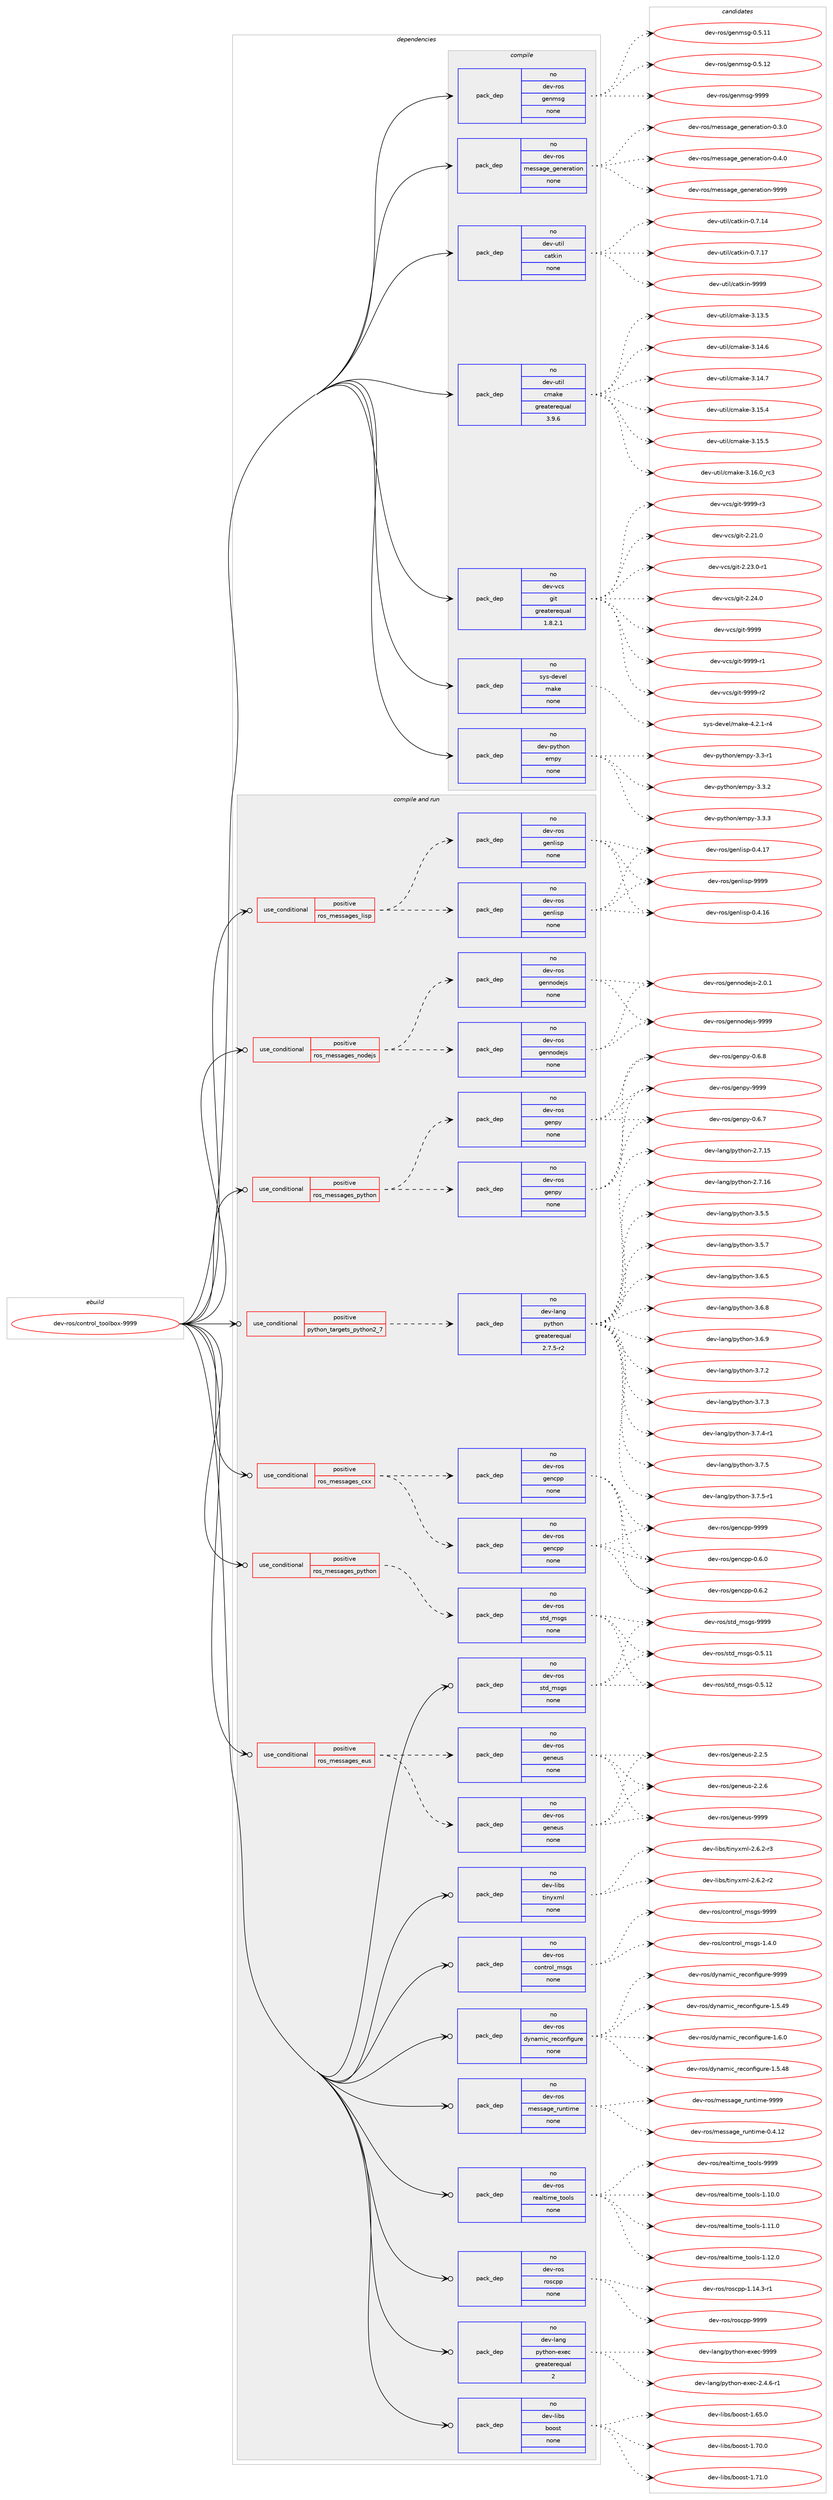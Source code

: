 digraph prolog {

# *************
# Graph options
# *************

newrank=true;
concentrate=true;
compound=true;
graph [rankdir=LR,fontname=Helvetica,fontsize=10,ranksep=1.5];#, ranksep=2.5, nodesep=0.2];
edge  [arrowhead=vee];
node  [fontname=Helvetica,fontsize=10];

# **********
# The ebuild
# **********

subgraph cluster_leftcol {
color=gray;
rank=same;
label=<<i>ebuild</i>>;
id [label="dev-ros/control_toolbox-9999", color=red, width=4, href="../dev-ros/control_toolbox-9999.svg"];
}

# ****************
# The dependencies
# ****************

subgraph cluster_midcol {
color=gray;
label=<<i>dependencies</i>>;
subgraph cluster_compile {
fillcolor="#eeeeee";
style=filled;
label=<<i>compile</i>>;
subgraph pack485264 {
dependency650103 [label=<<TABLE BORDER="0" CELLBORDER="1" CELLSPACING="0" CELLPADDING="4" WIDTH="220"><TR><TD ROWSPAN="6" CELLPADDING="30">pack_dep</TD></TR><TR><TD WIDTH="110">no</TD></TR><TR><TD>dev-python</TD></TR><TR><TD>empy</TD></TR><TR><TD>none</TD></TR><TR><TD></TD></TR></TABLE>>, shape=none, color=blue];
}
id:e -> dependency650103:w [weight=20,style="solid",arrowhead="vee"];
subgraph pack485265 {
dependency650104 [label=<<TABLE BORDER="0" CELLBORDER="1" CELLSPACING="0" CELLPADDING="4" WIDTH="220"><TR><TD ROWSPAN="6" CELLPADDING="30">pack_dep</TD></TR><TR><TD WIDTH="110">no</TD></TR><TR><TD>dev-ros</TD></TR><TR><TD>genmsg</TD></TR><TR><TD>none</TD></TR><TR><TD></TD></TR></TABLE>>, shape=none, color=blue];
}
id:e -> dependency650104:w [weight=20,style="solid",arrowhead="vee"];
subgraph pack485266 {
dependency650105 [label=<<TABLE BORDER="0" CELLBORDER="1" CELLSPACING="0" CELLPADDING="4" WIDTH="220"><TR><TD ROWSPAN="6" CELLPADDING="30">pack_dep</TD></TR><TR><TD WIDTH="110">no</TD></TR><TR><TD>dev-ros</TD></TR><TR><TD>message_generation</TD></TR><TR><TD>none</TD></TR><TR><TD></TD></TR></TABLE>>, shape=none, color=blue];
}
id:e -> dependency650105:w [weight=20,style="solid",arrowhead="vee"];
subgraph pack485267 {
dependency650106 [label=<<TABLE BORDER="0" CELLBORDER="1" CELLSPACING="0" CELLPADDING="4" WIDTH="220"><TR><TD ROWSPAN="6" CELLPADDING="30">pack_dep</TD></TR><TR><TD WIDTH="110">no</TD></TR><TR><TD>dev-util</TD></TR><TR><TD>catkin</TD></TR><TR><TD>none</TD></TR><TR><TD></TD></TR></TABLE>>, shape=none, color=blue];
}
id:e -> dependency650106:w [weight=20,style="solid",arrowhead="vee"];
subgraph pack485268 {
dependency650107 [label=<<TABLE BORDER="0" CELLBORDER="1" CELLSPACING="0" CELLPADDING="4" WIDTH="220"><TR><TD ROWSPAN="6" CELLPADDING="30">pack_dep</TD></TR><TR><TD WIDTH="110">no</TD></TR><TR><TD>dev-util</TD></TR><TR><TD>cmake</TD></TR><TR><TD>greaterequal</TD></TR><TR><TD>3.9.6</TD></TR></TABLE>>, shape=none, color=blue];
}
id:e -> dependency650107:w [weight=20,style="solid",arrowhead="vee"];
subgraph pack485269 {
dependency650108 [label=<<TABLE BORDER="0" CELLBORDER="1" CELLSPACING="0" CELLPADDING="4" WIDTH="220"><TR><TD ROWSPAN="6" CELLPADDING="30">pack_dep</TD></TR><TR><TD WIDTH="110">no</TD></TR><TR><TD>dev-vcs</TD></TR><TR><TD>git</TD></TR><TR><TD>greaterequal</TD></TR><TR><TD>1.8.2.1</TD></TR></TABLE>>, shape=none, color=blue];
}
id:e -> dependency650108:w [weight=20,style="solid",arrowhead="vee"];
subgraph pack485270 {
dependency650109 [label=<<TABLE BORDER="0" CELLBORDER="1" CELLSPACING="0" CELLPADDING="4" WIDTH="220"><TR><TD ROWSPAN="6" CELLPADDING="30">pack_dep</TD></TR><TR><TD WIDTH="110">no</TD></TR><TR><TD>sys-devel</TD></TR><TR><TD>make</TD></TR><TR><TD>none</TD></TR><TR><TD></TD></TR></TABLE>>, shape=none, color=blue];
}
id:e -> dependency650109:w [weight=20,style="solid",arrowhead="vee"];
}
subgraph cluster_compileandrun {
fillcolor="#eeeeee";
style=filled;
label=<<i>compile and run</i>>;
subgraph cond152933 {
dependency650110 [label=<<TABLE BORDER="0" CELLBORDER="1" CELLSPACING="0" CELLPADDING="4"><TR><TD ROWSPAN="3" CELLPADDING="10">use_conditional</TD></TR><TR><TD>positive</TD></TR><TR><TD>python_targets_python2_7</TD></TR></TABLE>>, shape=none, color=red];
subgraph pack485271 {
dependency650111 [label=<<TABLE BORDER="0" CELLBORDER="1" CELLSPACING="0" CELLPADDING="4" WIDTH="220"><TR><TD ROWSPAN="6" CELLPADDING="30">pack_dep</TD></TR><TR><TD WIDTH="110">no</TD></TR><TR><TD>dev-lang</TD></TR><TR><TD>python</TD></TR><TR><TD>greaterequal</TD></TR><TR><TD>2.7.5-r2</TD></TR></TABLE>>, shape=none, color=blue];
}
dependency650110:e -> dependency650111:w [weight=20,style="dashed",arrowhead="vee"];
}
id:e -> dependency650110:w [weight=20,style="solid",arrowhead="odotvee"];
subgraph cond152934 {
dependency650112 [label=<<TABLE BORDER="0" CELLBORDER="1" CELLSPACING="0" CELLPADDING="4"><TR><TD ROWSPAN="3" CELLPADDING="10">use_conditional</TD></TR><TR><TD>positive</TD></TR><TR><TD>ros_messages_cxx</TD></TR></TABLE>>, shape=none, color=red];
subgraph pack485272 {
dependency650113 [label=<<TABLE BORDER="0" CELLBORDER="1" CELLSPACING="0" CELLPADDING="4" WIDTH="220"><TR><TD ROWSPAN="6" CELLPADDING="30">pack_dep</TD></TR><TR><TD WIDTH="110">no</TD></TR><TR><TD>dev-ros</TD></TR><TR><TD>gencpp</TD></TR><TR><TD>none</TD></TR><TR><TD></TD></TR></TABLE>>, shape=none, color=blue];
}
dependency650112:e -> dependency650113:w [weight=20,style="dashed",arrowhead="vee"];
subgraph pack485273 {
dependency650114 [label=<<TABLE BORDER="0" CELLBORDER="1" CELLSPACING="0" CELLPADDING="4" WIDTH="220"><TR><TD ROWSPAN="6" CELLPADDING="30">pack_dep</TD></TR><TR><TD WIDTH="110">no</TD></TR><TR><TD>dev-ros</TD></TR><TR><TD>gencpp</TD></TR><TR><TD>none</TD></TR><TR><TD></TD></TR></TABLE>>, shape=none, color=blue];
}
dependency650112:e -> dependency650114:w [weight=20,style="dashed",arrowhead="vee"];
}
id:e -> dependency650112:w [weight=20,style="solid",arrowhead="odotvee"];
subgraph cond152935 {
dependency650115 [label=<<TABLE BORDER="0" CELLBORDER="1" CELLSPACING="0" CELLPADDING="4"><TR><TD ROWSPAN="3" CELLPADDING="10">use_conditional</TD></TR><TR><TD>positive</TD></TR><TR><TD>ros_messages_eus</TD></TR></TABLE>>, shape=none, color=red];
subgraph pack485274 {
dependency650116 [label=<<TABLE BORDER="0" CELLBORDER="1" CELLSPACING="0" CELLPADDING="4" WIDTH="220"><TR><TD ROWSPAN="6" CELLPADDING="30">pack_dep</TD></TR><TR><TD WIDTH="110">no</TD></TR><TR><TD>dev-ros</TD></TR><TR><TD>geneus</TD></TR><TR><TD>none</TD></TR><TR><TD></TD></TR></TABLE>>, shape=none, color=blue];
}
dependency650115:e -> dependency650116:w [weight=20,style="dashed",arrowhead="vee"];
subgraph pack485275 {
dependency650117 [label=<<TABLE BORDER="0" CELLBORDER="1" CELLSPACING="0" CELLPADDING="4" WIDTH="220"><TR><TD ROWSPAN="6" CELLPADDING="30">pack_dep</TD></TR><TR><TD WIDTH="110">no</TD></TR><TR><TD>dev-ros</TD></TR><TR><TD>geneus</TD></TR><TR><TD>none</TD></TR><TR><TD></TD></TR></TABLE>>, shape=none, color=blue];
}
dependency650115:e -> dependency650117:w [weight=20,style="dashed",arrowhead="vee"];
}
id:e -> dependency650115:w [weight=20,style="solid",arrowhead="odotvee"];
subgraph cond152936 {
dependency650118 [label=<<TABLE BORDER="0" CELLBORDER="1" CELLSPACING="0" CELLPADDING="4"><TR><TD ROWSPAN="3" CELLPADDING="10">use_conditional</TD></TR><TR><TD>positive</TD></TR><TR><TD>ros_messages_lisp</TD></TR></TABLE>>, shape=none, color=red];
subgraph pack485276 {
dependency650119 [label=<<TABLE BORDER="0" CELLBORDER="1" CELLSPACING="0" CELLPADDING="4" WIDTH="220"><TR><TD ROWSPAN="6" CELLPADDING="30">pack_dep</TD></TR><TR><TD WIDTH="110">no</TD></TR><TR><TD>dev-ros</TD></TR><TR><TD>genlisp</TD></TR><TR><TD>none</TD></TR><TR><TD></TD></TR></TABLE>>, shape=none, color=blue];
}
dependency650118:e -> dependency650119:w [weight=20,style="dashed",arrowhead="vee"];
subgraph pack485277 {
dependency650120 [label=<<TABLE BORDER="0" CELLBORDER="1" CELLSPACING="0" CELLPADDING="4" WIDTH="220"><TR><TD ROWSPAN="6" CELLPADDING="30">pack_dep</TD></TR><TR><TD WIDTH="110">no</TD></TR><TR><TD>dev-ros</TD></TR><TR><TD>genlisp</TD></TR><TR><TD>none</TD></TR><TR><TD></TD></TR></TABLE>>, shape=none, color=blue];
}
dependency650118:e -> dependency650120:w [weight=20,style="dashed",arrowhead="vee"];
}
id:e -> dependency650118:w [weight=20,style="solid",arrowhead="odotvee"];
subgraph cond152937 {
dependency650121 [label=<<TABLE BORDER="0" CELLBORDER="1" CELLSPACING="0" CELLPADDING="4"><TR><TD ROWSPAN="3" CELLPADDING="10">use_conditional</TD></TR><TR><TD>positive</TD></TR><TR><TD>ros_messages_nodejs</TD></TR></TABLE>>, shape=none, color=red];
subgraph pack485278 {
dependency650122 [label=<<TABLE BORDER="0" CELLBORDER="1" CELLSPACING="0" CELLPADDING="4" WIDTH="220"><TR><TD ROWSPAN="6" CELLPADDING="30">pack_dep</TD></TR><TR><TD WIDTH="110">no</TD></TR><TR><TD>dev-ros</TD></TR><TR><TD>gennodejs</TD></TR><TR><TD>none</TD></TR><TR><TD></TD></TR></TABLE>>, shape=none, color=blue];
}
dependency650121:e -> dependency650122:w [weight=20,style="dashed",arrowhead="vee"];
subgraph pack485279 {
dependency650123 [label=<<TABLE BORDER="0" CELLBORDER="1" CELLSPACING="0" CELLPADDING="4" WIDTH="220"><TR><TD ROWSPAN="6" CELLPADDING="30">pack_dep</TD></TR><TR><TD WIDTH="110">no</TD></TR><TR><TD>dev-ros</TD></TR><TR><TD>gennodejs</TD></TR><TR><TD>none</TD></TR><TR><TD></TD></TR></TABLE>>, shape=none, color=blue];
}
dependency650121:e -> dependency650123:w [weight=20,style="dashed",arrowhead="vee"];
}
id:e -> dependency650121:w [weight=20,style="solid",arrowhead="odotvee"];
subgraph cond152938 {
dependency650124 [label=<<TABLE BORDER="0" CELLBORDER="1" CELLSPACING="0" CELLPADDING="4"><TR><TD ROWSPAN="3" CELLPADDING="10">use_conditional</TD></TR><TR><TD>positive</TD></TR><TR><TD>ros_messages_python</TD></TR></TABLE>>, shape=none, color=red];
subgraph pack485280 {
dependency650125 [label=<<TABLE BORDER="0" CELLBORDER="1" CELLSPACING="0" CELLPADDING="4" WIDTH="220"><TR><TD ROWSPAN="6" CELLPADDING="30">pack_dep</TD></TR><TR><TD WIDTH="110">no</TD></TR><TR><TD>dev-ros</TD></TR><TR><TD>genpy</TD></TR><TR><TD>none</TD></TR><TR><TD></TD></TR></TABLE>>, shape=none, color=blue];
}
dependency650124:e -> dependency650125:w [weight=20,style="dashed",arrowhead="vee"];
subgraph pack485281 {
dependency650126 [label=<<TABLE BORDER="0" CELLBORDER="1" CELLSPACING="0" CELLPADDING="4" WIDTH="220"><TR><TD ROWSPAN="6" CELLPADDING="30">pack_dep</TD></TR><TR><TD WIDTH="110">no</TD></TR><TR><TD>dev-ros</TD></TR><TR><TD>genpy</TD></TR><TR><TD>none</TD></TR><TR><TD></TD></TR></TABLE>>, shape=none, color=blue];
}
dependency650124:e -> dependency650126:w [weight=20,style="dashed",arrowhead="vee"];
}
id:e -> dependency650124:w [weight=20,style="solid",arrowhead="odotvee"];
subgraph cond152939 {
dependency650127 [label=<<TABLE BORDER="0" CELLBORDER="1" CELLSPACING="0" CELLPADDING="4"><TR><TD ROWSPAN="3" CELLPADDING="10">use_conditional</TD></TR><TR><TD>positive</TD></TR><TR><TD>ros_messages_python</TD></TR></TABLE>>, shape=none, color=red];
subgraph pack485282 {
dependency650128 [label=<<TABLE BORDER="0" CELLBORDER="1" CELLSPACING="0" CELLPADDING="4" WIDTH="220"><TR><TD ROWSPAN="6" CELLPADDING="30">pack_dep</TD></TR><TR><TD WIDTH="110">no</TD></TR><TR><TD>dev-ros</TD></TR><TR><TD>std_msgs</TD></TR><TR><TD>none</TD></TR><TR><TD></TD></TR></TABLE>>, shape=none, color=blue];
}
dependency650127:e -> dependency650128:w [weight=20,style="dashed",arrowhead="vee"];
}
id:e -> dependency650127:w [weight=20,style="solid",arrowhead="odotvee"];
subgraph pack485283 {
dependency650129 [label=<<TABLE BORDER="0" CELLBORDER="1" CELLSPACING="0" CELLPADDING="4" WIDTH="220"><TR><TD ROWSPAN="6" CELLPADDING="30">pack_dep</TD></TR><TR><TD WIDTH="110">no</TD></TR><TR><TD>dev-lang</TD></TR><TR><TD>python-exec</TD></TR><TR><TD>greaterequal</TD></TR><TR><TD>2</TD></TR></TABLE>>, shape=none, color=blue];
}
id:e -> dependency650129:w [weight=20,style="solid",arrowhead="odotvee"];
subgraph pack485284 {
dependency650130 [label=<<TABLE BORDER="0" CELLBORDER="1" CELLSPACING="0" CELLPADDING="4" WIDTH="220"><TR><TD ROWSPAN="6" CELLPADDING="30">pack_dep</TD></TR><TR><TD WIDTH="110">no</TD></TR><TR><TD>dev-libs</TD></TR><TR><TD>boost</TD></TR><TR><TD>none</TD></TR><TR><TD></TD></TR></TABLE>>, shape=none, color=blue];
}
id:e -> dependency650130:w [weight=20,style="solid",arrowhead="odotvee"];
subgraph pack485285 {
dependency650131 [label=<<TABLE BORDER="0" CELLBORDER="1" CELLSPACING="0" CELLPADDING="4" WIDTH="220"><TR><TD ROWSPAN="6" CELLPADDING="30">pack_dep</TD></TR><TR><TD WIDTH="110">no</TD></TR><TR><TD>dev-libs</TD></TR><TR><TD>tinyxml</TD></TR><TR><TD>none</TD></TR><TR><TD></TD></TR></TABLE>>, shape=none, color=blue];
}
id:e -> dependency650131:w [weight=20,style="solid",arrowhead="odotvee"];
subgraph pack485286 {
dependency650132 [label=<<TABLE BORDER="0" CELLBORDER="1" CELLSPACING="0" CELLPADDING="4" WIDTH="220"><TR><TD ROWSPAN="6" CELLPADDING="30">pack_dep</TD></TR><TR><TD WIDTH="110">no</TD></TR><TR><TD>dev-ros</TD></TR><TR><TD>control_msgs</TD></TR><TR><TD>none</TD></TR><TR><TD></TD></TR></TABLE>>, shape=none, color=blue];
}
id:e -> dependency650132:w [weight=20,style="solid",arrowhead="odotvee"];
subgraph pack485287 {
dependency650133 [label=<<TABLE BORDER="0" CELLBORDER="1" CELLSPACING="0" CELLPADDING="4" WIDTH="220"><TR><TD ROWSPAN="6" CELLPADDING="30">pack_dep</TD></TR><TR><TD WIDTH="110">no</TD></TR><TR><TD>dev-ros</TD></TR><TR><TD>dynamic_reconfigure</TD></TR><TR><TD>none</TD></TR><TR><TD></TD></TR></TABLE>>, shape=none, color=blue];
}
id:e -> dependency650133:w [weight=20,style="solid",arrowhead="odotvee"];
subgraph pack485288 {
dependency650134 [label=<<TABLE BORDER="0" CELLBORDER="1" CELLSPACING="0" CELLPADDING="4" WIDTH="220"><TR><TD ROWSPAN="6" CELLPADDING="30">pack_dep</TD></TR><TR><TD WIDTH="110">no</TD></TR><TR><TD>dev-ros</TD></TR><TR><TD>message_runtime</TD></TR><TR><TD>none</TD></TR><TR><TD></TD></TR></TABLE>>, shape=none, color=blue];
}
id:e -> dependency650134:w [weight=20,style="solid",arrowhead="odotvee"];
subgraph pack485289 {
dependency650135 [label=<<TABLE BORDER="0" CELLBORDER="1" CELLSPACING="0" CELLPADDING="4" WIDTH="220"><TR><TD ROWSPAN="6" CELLPADDING="30">pack_dep</TD></TR><TR><TD WIDTH="110">no</TD></TR><TR><TD>dev-ros</TD></TR><TR><TD>realtime_tools</TD></TR><TR><TD>none</TD></TR><TR><TD></TD></TR></TABLE>>, shape=none, color=blue];
}
id:e -> dependency650135:w [weight=20,style="solid",arrowhead="odotvee"];
subgraph pack485290 {
dependency650136 [label=<<TABLE BORDER="0" CELLBORDER="1" CELLSPACING="0" CELLPADDING="4" WIDTH="220"><TR><TD ROWSPAN="6" CELLPADDING="30">pack_dep</TD></TR><TR><TD WIDTH="110">no</TD></TR><TR><TD>dev-ros</TD></TR><TR><TD>roscpp</TD></TR><TR><TD>none</TD></TR><TR><TD></TD></TR></TABLE>>, shape=none, color=blue];
}
id:e -> dependency650136:w [weight=20,style="solid",arrowhead="odotvee"];
subgraph pack485291 {
dependency650137 [label=<<TABLE BORDER="0" CELLBORDER="1" CELLSPACING="0" CELLPADDING="4" WIDTH="220"><TR><TD ROWSPAN="6" CELLPADDING="30">pack_dep</TD></TR><TR><TD WIDTH="110">no</TD></TR><TR><TD>dev-ros</TD></TR><TR><TD>std_msgs</TD></TR><TR><TD>none</TD></TR><TR><TD></TD></TR></TABLE>>, shape=none, color=blue];
}
id:e -> dependency650137:w [weight=20,style="solid",arrowhead="odotvee"];
}
subgraph cluster_run {
fillcolor="#eeeeee";
style=filled;
label=<<i>run</i>>;
}
}

# **************
# The candidates
# **************

subgraph cluster_choices {
rank=same;
color=gray;
label=<<i>candidates</i>>;

subgraph choice485264 {
color=black;
nodesep=1;
choice1001011184511212111610411111047101109112121455146514511449 [label="dev-python/empy-3.3-r1", color=red, width=4,href="../dev-python/empy-3.3-r1.svg"];
choice1001011184511212111610411111047101109112121455146514650 [label="dev-python/empy-3.3.2", color=red, width=4,href="../dev-python/empy-3.3.2.svg"];
choice1001011184511212111610411111047101109112121455146514651 [label="dev-python/empy-3.3.3", color=red, width=4,href="../dev-python/empy-3.3.3.svg"];
dependency650103:e -> choice1001011184511212111610411111047101109112121455146514511449:w [style=dotted,weight="100"];
dependency650103:e -> choice1001011184511212111610411111047101109112121455146514650:w [style=dotted,weight="100"];
dependency650103:e -> choice1001011184511212111610411111047101109112121455146514651:w [style=dotted,weight="100"];
}
subgraph choice485265 {
color=black;
nodesep=1;
choice100101118451141111154710310111010911510345484653464949 [label="dev-ros/genmsg-0.5.11", color=red, width=4,href="../dev-ros/genmsg-0.5.11.svg"];
choice100101118451141111154710310111010911510345484653464950 [label="dev-ros/genmsg-0.5.12", color=red, width=4,href="../dev-ros/genmsg-0.5.12.svg"];
choice10010111845114111115471031011101091151034557575757 [label="dev-ros/genmsg-9999", color=red, width=4,href="../dev-ros/genmsg-9999.svg"];
dependency650104:e -> choice100101118451141111154710310111010911510345484653464949:w [style=dotted,weight="100"];
dependency650104:e -> choice100101118451141111154710310111010911510345484653464950:w [style=dotted,weight="100"];
dependency650104:e -> choice10010111845114111115471031011101091151034557575757:w [style=dotted,weight="100"];
}
subgraph choice485266 {
color=black;
nodesep=1;
choice1001011184511411111547109101115115971031019510310111010111497116105111110454846514648 [label="dev-ros/message_generation-0.3.0", color=red, width=4,href="../dev-ros/message_generation-0.3.0.svg"];
choice1001011184511411111547109101115115971031019510310111010111497116105111110454846524648 [label="dev-ros/message_generation-0.4.0", color=red, width=4,href="../dev-ros/message_generation-0.4.0.svg"];
choice10010111845114111115471091011151159710310195103101110101114971161051111104557575757 [label="dev-ros/message_generation-9999", color=red, width=4,href="../dev-ros/message_generation-9999.svg"];
dependency650105:e -> choice1001011184511411111547109101115115971031019510310111010111497116105111110454846514648:w [style=dotted,weight="100"];
dependency650105:e -> choice1001011184511411111547109101115115971031019510310111010111497116105111110454846524648:w [style=dotted,weight="100"];
dependency650105:e -> choice10010111845114111115471091011151159710310195103101110101114971161051111104557575757:w [style=dotted,weight="100"];
}
subgraph choice485267 {
color=black;
nodesep=1;
choice1001011184511711610510847999711610710511045484655464952 [label="dev-util/catkin-0.7.14", color=red, width=4,href="../dev-util/catkin-0.7.14.svg"];
choice1001011184511711610510847999711610710511045484655464955 [label="dev-util/catkin-0.7.17", color=red, width=4,href="../dev-util/catkin-0.7.17.svg"];
choice100101118451171161051084799971161071051104557575757 [label="dev-util/catkin-9999", color=red, width=4,href="../dev-util/catkin-9999.svg"];
dependency650106:e -> choice1001011184511711610510847999711610710511045484655464952:w [style=dotted,weight="100"];
dependency650106:e -> choice1001011184511711610510847999711610710511045484655464955:w [style=dotted,weight="100"];
dependency650106:e -> choice100101118451171161051084799971161071051104557575757:w [style=dotted,weight="100"];
}
subgraph choice485268 {
color=black;
nodesep=1;
choice1001011184511711610510847991099710710145514649514653 [label="dev-util/cmake-3.13.5", color=red, width=4,href="../dev-util/cmake-3.13.5.svg"];
choice1001011184511711610510847991099710710145514649524654 [label="dev-util/cmake-3.14.6", color=red, width=4,href="../dev-util/cmake-3.14.6.svg"];
choice1001011184511711610510847991099710710145514649524655 [label="dev-util/cmake-3.14.7", color=red, width=4,href="../dev-util/cmake-3.14.7.svg"];
choice1001011184511711610510847991099710710145514649534652 [label="dev-util/cmake-3.15.4", color=red, width=4,href="../dev-util/cmake-3.15.4.svg"];
choice1001011184511711610510847991099710710145514649534653 [label="dev-util/cmake-3.15.5", color=red, width=4,href="../dev-util/cmake-3.15.5.svg"];
choice1001011184511711610510847991099710710145514649544648951149951 [label="dev-util/cmake-3.16.0_rc3", color=red, width=4,href="../dev-util/cmake-3.16.0_rc3.svg"];
dependency650107:e -> choice1001011184511711610510847991099710710145514649514653:w [style=dotted,weight="100"];
dependency650107:e -> choice1001011184511711610510847991099710710145514649524654:w [style=dotted,weight="100"];
dependency650107:e -> choice1001011184511711610510847991099710710145514649524655:w [style=dotted,weight="100"];
dependency650107:e -> choice1001011184511711610510847991099710710145514649534652:w [style=dotted,weight="100"];
dependency650107:e -> choice1001011184511711610510847991099710710145514649534653:w [style=dotted,weight="100"];
dependency650107:e -> choice1001011184511711610510847991099710710145514649544648951149951:w [style=dotted,weight="100"];
}
subgraph choice485269 {
color=black;
nodesep=1;
choice10010111845118991154710310511645504650494648 [label="dev-vcs/git-2.21.0", color=red, width=4,href="../dev-vcs/git-2.21.0.svg"];
choice100101118451189911547103105116455046505146484511449 [label="dev-vcs/git-2.23.0-r1", color=red, width=4,href="../dev-vcs/git-2.23.0-r1.svg"];
choice10010111845118991154710310511645504650524648 [label="dev-vcs/git-2.24.0", color=red, width=4,href="../dev-vcs/git-2.24.0.svg"];
choice1001011184511899115471031051164557575757 [label="dev-vcs/git-9999", color=red, width=4,href="../dev-vcs/git-9999.svg"];
choice10010111845118991154710310511645575757574511449 [label="dev-vcs/git-9999-r1", color=red, width=4,href="../dev-vcs/git-9999-r1.svg"];
choice10010111845118991154710310511645575757574511450 [label="dev-vcs/git-9999-r2", color=red, width=4,href="../dev-vcs/git-9999-r2.svg"];
choice10010111845118991154710310511645575757574511451 [label="dev-vcs/git-9999-r3", color=red, width=4,href="../dev-vcs/git-9999-r3.svg"];
dependency650108:e -> choice10010111845118991154710310511645504650494648:w [style=dotted,weight="100"];
dependency650108:e -> choice100101118451189911547103105116455046505146484511449:w [style=dotted,weight="100"];
dependency650108:e -> choice10010111845118991154710310511645504650524648:w [style=dotted,weight="100"];
dependency650108:e -> choice1001011184511899115471031051164557575757:w [style=dotted,weight="100"];
dependency650108:e -> choice10010111845118991154710310511645575757574511449:w [style=dotted,weight="100"];
dependency650108:e -> choice10010111845118991154710310511645575757574511450:w [style=dotted,weight="100"];
dependency650108:e -> choice10010111845118991154710310511645575757574511451:w [style=dotted,weight="100"];
}
subgraph choice485270 {
color=black;
nodesep=1;
choice1151211154510010111810110847109971071014552465046494511452 [label="sys-devel/make-4.2.1-r4", color=red, width=4,href="../sys-devel/make-4.2.1-r4.svg"];
dependency650109:e -> choice1151211154510010111810110847109971071014552465046494511452:w [style=dotted,weight="100"];
}
subgraph choice485271 {
color=black;
nodesep=1;
choice10010111845108971101034711212111610411111045504655464953 [label="dev-lang/python-2.7.15", color=red, width=4,href="../dev-lang/python-2.7.15.svg"];
choice10010111845108971101034711212111610411111045504655464954 [label="dev-lang/python-2.7.16", color=red, width=4,href="../dev-lang/python-2.7.16.svg"];
choice100101118451089711010347112121116104111110455146534653 [label="dev-lang/python-3.5.5", color=red, width=4,href="../dev-lang/python-3.5.5.svg"];
choice100101118451089711010347112121116104111110455146534655 [label="dev-lang/python-3.5.7", color=red, width=4,href="../dev-lang/python-3.5.7.svg"];
choice100101118451089711010347112121116104111110455146544653 [label="dev-lang/python-3.6.5", color=red, width=4,href="../dev-lang/python-3.6.5.svg"];
choice100101118451089711010347112121116104111110455146544656 [label="dev-lang/python-3.6.8", color=red, width=4,href="../dev-lang/python-3.6.8.svg"];
choice100101118451089711010347112121116104111110455146544657 [label="dev-lang/python-3.6.9", color=red, width=4,href="../dev-lang/python-3.6.9.svg"];
choice100101118451089711010347112121116104111110455146554650 [label="dev-lang/python-3.7.2", color=red, width=4,href="../dev-lang/python-3.7.2.svg"];
choice100101118451089711010347112121116104111110455146554651 [label="dev-lang/python-3.7.3", color=red, width=4,href="../dev-lang/python-3.7.3.svg"];
choice1001011184510897110103471121211161041111104551465546524511449 [label="dev-lang/python-3.7.4-r1", color=red, width=4,href="../dev-lang/python-3.7.4-r1.svg"];
choice100101118451089711010347112121116104111110455146554653 [label="dev-lang/python-3.7.5", color=red, width=4,href="../dev-lang/python-3.7.5.svg"];
choice1001011184510897110103471121211161041111104551465546534511449 [label="dev-lang/python-3.7.5-r1", color=red, width=4,href="../dev-lang/python-3.7.5-r1.svg"];
dependency650111:e -> choice10010111845108971101034711212111610411111045504655464953:w [style=dotted,weight="100"];
dependency650111:e -> choice10010111845108971101034711212111610411111045504655464954:w [style=dotted,weight="100"];
dependency650111:e -> choice100101118451089711010347112121116104111110455146534653:w [style=dotted,weight="100"];
dependency650111:e -> choice100101118451089711010347112121116104111110455146534655:w [style=dotted,weight="100"];
dependency650111:e -> choice100101118451089711010347112121116104111110455146544653:w [style=dotted,weight="100"];
dependency650111:e -> choice100101118451089711010347112121116104111110455146544656:w [style=dotted,weight="100"];
dependency650111:e -> choice100101118451089711010347112121116104111110455146544657:w [style=dotted,weight="100"];
dependency650111:e -> choice100101118451089711010347112121116104111110455146554650:w [style=dotted,weight="100"];
dependency650111:e -> choice100101118451089711010347112121116104111110455146554651:w [style=dotted,weight="100"];
dependency650111:e -> choice1001011184510897110103471121211161041111104551465546524511449:w [style=dotted,weight="100"];
dependency650111:e -> choice100101118451089711010347112121116104111110455146554653:w [style=dotted,weight="100"];
dependency650111:e -> choice1001011184510897110103471121211161041111104551465546534511449:w [style=dotted,weight="100"];
}
subgraph choice485272 {
color=black;
nodesep=1;
choice100101118451141111154710310111099112112454846544648 [label="dev-ros/gencpp-0.6.0", color=red, width=4,href="../dev-ros/gencpp-0.6.0.svg"];
choice100101118451141111154710310111099112112454846544650 [label="dev-ros/gencpp-0.6.2", color=red, width=4,href="../dev-ros/gencpp-0.6.2.svg"];
choice1001011184511411111547103101110991121124557575757 [label="dev-ros/gencpp-9999", color=red, width=4,href="../dev-ros/gencpp-9999.svg"];
dependency650113:e -> choice100101118451141111154710310111099112112454846544648:w [style=dotted,weight="100"];
dependency650113:e -> choice100101118451141111154710310111099112112454846544650:w [style=dotted,weight="100"];
dependency650113:e -> choice1001011184511411111547103101110991121124557575757:w [style=dotted,weight="100"];
}
subgraph choice485273 {
color=black;
nodesep=1;
choice100101118451141111154710310111099112112454846544648 [label="dev-ros/gencpp-0.6.0", color=red, width=4,href="../dev-ros/gencpp-0.6.0.svg"];
choice100101118451141111154710310111099112112454846544650 [label="dev-ros/gencpp-0.6.2", color=red, width=4,href="../dev-ros/gencpp-0.6.2.svg"];
choice1001011184511411111547103101110991121124557575757 [label="dev-ros/gencpp-9999", color=red, width=4,href="../dev-ros/gencpp-9999.svg"];
dependency650114:e -> choice100101118451141111154710310111099112112454846544648:w [style=dotted,weight="100"];
dependency650114:e -> choice100101118451141111154710310111099112112454846544650:w [style=dotted,weight="100"];
dependency650114:e -> choice1001011184511411111547103101110991121124557575757:w [style=dotted,weight="100"];
}
subgraph choice485274 {
color=black;
nodesep=1;
choice1001011184511411111547103101110101117115455046504653 [label="dev-ros/geneus-2.2.5", color=red, width=4,href="../dev-ros/geneus-2.2.5.svg"];
choice1001011184511411111547103101110101117115455046504654 [label="dev-ros/geneus-2.2.6", color=red, width=4,href="../dev-ros/geneus-2.2.6.svg"];
choice10010111845114111115471031011101011171154557575757 [label="dev-ros/geneus-9999", color=red, width=4,href="../dev-ros/geneus-9999.svg"];
dependency650116:e -> choice1001011184511411111547103101110101117115455046504653:w [style=dotted,weight="100"];
dependency650116:e -> choice1001011184511411111547103101110101117115455046504654:w [style=dotted,weight="100"];
dependency650116:e -> choice10010111845114111115471031011101011171154557575757:w [style=dotted,weight="100"];
}
subgraph choice485275 {
color=black;
nodesep=1;
choice1001011184511411111547103101110101117115455046504653 [label="dev-ros/geneus-2.2.5", color=red, width=4,href="../dev-ros/geneus-2.2.5.svg"];
choice1001011184511411111547103101110101117115455046504654 [label="dev-ros/geneus-2.2.6", color=red, width=4,href="../dev-ros/geneus-2.2.6.svg"];
choice10010111845114111115471031011101011171154557575757 [label="dev-ros/geneus-9999", color=red, width=4,href="../dev-ros/geneus-9999.svg"];
dependency650117:e -> choice1001011184511411111547103101110101117115455046504653:w [style=dotted,weight="100"];
dependency650117:e -> choice1001011184511411111547103101110101117115455046504654:w [style=dotted,weight="100"];
dependency650117:e -> choice10010111845114111115471031011101011171154557575757:w [style=dotted,weight="100"];
}
subgraph choice485276 {
color=black;
nodesep=1;
choice100101118451141111154710310111010810511511245484652464954 [label="dev-ros/genlisp-0.4.16", color=red, width=4,href="../dev-ros/genlisp-0.4.16.svg"];
choice100101118451141111154710310111010810511511245484652464955 [label="dev-ros/genlisp-0.4.17", color=red, width=4,href="../dev-ros/genlisp-0.4.17.svg"];
choice10010111845114111115471031011101081051151124557575757 [label="dev-ros/genlisp-9999", color=red, width=4,href="../dev-ros/genlisp-9999.svg"];
dependency650119:e -> choice100101118451141111154710310111010810511511245484652464954:w [style=dotted,weight="100"];
dependency650119:e -> choice100101118451141111154710310111010810511511245484652464955:w [style=dotted,weight="100"];
dependency650119:e -> choice10010111845114111115471031011101081051151124557575757:w [style=dotted,weight="100"];
}
subgraph choice485277 {
color=black;
nodesep=1;
choice100101118451141111154710310111010810511511245484652464954 [label="dev-ros/genlisp-0.4.16", color=red, width=4,href="../dev-ros/genlisp-0.4.16.svg"];
choice100101118451141111154710310111010810511511245484652464955 [label="dev-ros/genlisp-0.4.17", color=red, width=4,href="../dev-ros/genlisp-0.4.17.svg"];
choice10010111845114111115471031011101081051151124557575757 [label="dev-ros/genlisp-9999", color=red, width=4,href="../dev-ros/genlisp-9999.svg"];
dependency650120:e -> choice100101118451141111154710310111010810511511245484652464954:w [style=dotted,weight="100"];
dependency650120:e -> choice100101118451141111154710310111010810511511245484652464955:w [style=dotted,weight="100"];
dependency650120:e -> choice10010111845114111115471031011101081051151124557575757:w [style=dotted,weight="100"];
}
subgraph choice485278 {
color=black;
nodesep=1;
choice1001011184511411111547103101110110111100101106115455046484649 [label="dev-ros/gennodejs-2.0.1", color=red, width=4,href="../dev-ros/gennodejs-2.0.1.svg"];
choice10010111845114111115471031011101101111001011061154557575757 [label="dev-ros/gennodejs-9999", color=red, width=4,href="../dev-ros/gennodejs-9999.svg"];
dependency650122:e -> choice1001011184511411111547103101110110111100101106115455046484649:w [style=dotted,weight="100"];
dependency650122:e -> choice10010111845114111115471031011101101111001011061154557575757:w [style=dotted,weight="100"];
}
subgraph choice485279 {
color=black;
nodesep=1;
choice1001011184511411111547103101110110111100101106115455046484649 [label="dev-ros/gennodejs-2.0.1", color=red, width=4,href="../dev-ros/gennodejs-2.0.1.svg"];
choice10010111845114111115471031011101101111001011061154557575757 [label="dev-ros/gennodejs-9999", color=red, width=4,href="../dev-ros/gennodejs-9999.svg"];
dependency650123:e -> choice1001011184511411111547103101110110111100101106115455046484649:w [style=dotted,weight="100"];
dependency650123:e -> choice10010111845114111115471031011101101111001011061154557575757:w [style=dotted,weight="100"];
}
subgraph choice485280 {
color=black;
nodesep=1;
choice1001011184511411111547103101110112121454846544655 [label="dev-ros/genpy-0.6.7", color=red, width=4,href="../dev-ros/genpy-0.6.7.svg"];
choice1001011184511411111547103101110112121454846544656 [label="dev-ros/genpy-0.6.8", color=red, width=4,href="../dev-ros/genpy-0.6.8.svg"];
choice10010111845114111115471031011101121214557575757 [label="dev-ros/genpy-9999", color=red, width=4,href="../dev-ros/genpy-9999.svg"];
dependency650125:e -> choice1001011184511411111547103101110112121454846544655:w [style=dotted,weight="100"];
dependency650125:e -> choice1001011184511411111547103101110112121454846544656:w [style=dotted,weight="100"];
dependency650125:e -> choice10010111845114111115471031011101121214557575757:w [style=dotted,weight="100"];
}
subgraph choice485281 {
color=black;
nodesep=1;
choice1001011184511411111547103101110112121454846544655 [label="dev-ros/genpy-0.6.7", color=red, width=4,href="../dev-ros/genpy-0.6.7.svg"];
choice1001011184511411111547103101110112121454846544656 [label="dev-ros/genpy-0.6.8", color=red, width=4,href="../dev-ros/genpy-0.6.8.svg"];
choice10010111845114111115471031011101121214557575757 [label="dev-ros/genpy-9999", color=red, width=4,href="../dev-ros/genpy-9999.svg"];
dependency650126:e -> choice1001011184511411111547103101110112121454846544655:w [style=dotted,weight="100"];
dependency650126:e -> choice1001011184511411111547103101110112121454846544656:w [style=dotted,weight="100"];
dependency650126:e -> choice10010111845114111115471031011101121214557575757:w [style=dotted,weight="100"];
}
subgraph choice485282 {
color=black;
nodesep=1;
choice10010111845114111115471151161009510911510311545484653464949 [label="dev-ros/std_msgs-0.5.11", color=red, width=4,href="../dev-ros/std_msgs-0.5.11.svg"];
choice10010111845114111115471151161009510911510311545484653464950 [label="dev-ros/std_msgs-0.5.12", color=red, width=4,href="../dev-ros/std_msgs-0.5.12.svg"];
choice1001011184511411111547115116100951091151031154557575757 [label="dev-ros/std_msgs-9999", color=red, width=4,href="../dev-ros/std_msgs-9999.svg"];
dependency650128:e -> choice10010111845114111115471151161009510911510311545484653464949:w [style=dotted,weight="100"];
dependency650128:e -> choice10010111845114111115471151161009510911510311545484653464950:w [style=dotted,weight="100"];
dependency650128:e -> choice1001011184511411111547115116100951091151031154557575757:w [style=dotted,weight="100"];
}
subgraph choice485283 {
color=black;
nodesep=1;
choice10010111845108971101034711212111610411111045101120101994550465246544511449 [label="dev-lang/python-exec-2.4.6-r1", color=red, width=4,href="../dev-lang/python-exec-2.4.6-r1.svg"];
choice10010111845108971101034711212111610411111045101120101994557575757 [label="dev-lang/python-exec-9999", color=red, width=4,href="../dev-lang/python-exec-9999.svg"];
dependency650129:e -> choice10010111845108971101034711212111610411111045101120101994550465246544511449:w [style=dotted,weight="100"];
dependency650129:e -> choice10010111845108971101034711212111610411111045101120101994557575757:w [style=dotted,weight="100"];
}
subgraph choice485284 {
color=black;
nodesep=1;
choice1001011184510810598115479811111111511645494654534648 [label="dev-libs/boost-1.65.0", color=red, width=4,href="../dev-libs/boost-1.65.0.svg"];
choice1001011184510810598115479811111111511645494655484648 [label="dev-libs/boost-1.70.0", color=red, width=4,href="../dev-libs/boost-1.70.0.svg"];
choice1001011184510810598115479811111111511645494655494648 [label="dev-libs/boost-1.71.0", color=red, width=4,href="../dev-libs/boost-1.71.0.svg"];
dependency650130:e -> choice1001011184510810598115479811111111511645494654534648:w [style=dotted,weight="100"];
dependency650130:e -> choice1001011184510810598115479811111111511645494655484648:w [style=dotted,weight="100"];
dependency650130:e -> choice1001011184510810598115479811111111511645494655494648:w [style=dotted,weight="100"];
}
subgraph choice485285 {
color=black;
nodesep=1;
choice1001011184510810598115471161051101211201091084550465446504511450 [label="dev-libs/tinyxml-2.6.2-r2", color=red, width=4,href="../dev-libs/tinyxml-2.6.2-r2.svg"];
choice1001011184510810598115471161051101211201091084550465446504511451 [label="dev-libs/tinyxml-2.6.2-r3", color=red, width=4,href="../dev-libs/tinyxml-2.6.2-r3.svg"];
dependency650131:e -> choice1001011184510810598115471161051101211201091084550465446504511450:w [style=dotted,weight="100"];
dependency650131:e -> choice1001011184510810598115471161051101211201091084550465446504511451:w [style=dotted,weight="100"];
}
subgraph choice485286 {
color=black;
nodesep=1;
choice10010111845114111115479911111011611411110895109115103115454946524648 [label="dev-ros/control_msgs-1.4.0", color=red, width=4,href="../dev-ros/control_msgs-1.4.0.svg"];
choice100101118451141111154799111110116114111108951091151031154557575757 [label="dev-ros/control_msgs-9999", color=red, width=4,href="../dev-ros/control_msgs-9999.svg"];
dependency650132:e -> choice10010111845114111115479911111011611411110895109115103115454946524648:w [style=dotted,weight="100"];
dependency650132:e -> choice100101118451141111154799111110116114111108951091151031154557575757:w [style=dotted,weight="100"];
}
subgraph choice485287 {
color=black;
nodesep=1;
choice10010111845114111115471001211109710910599951141019911111010210510311711410145494653465256 [label="dev-ros/dynamic_reconfigure-1.5.48", color=red, width=4,href="../dev-ros/dynamic_reconfigure-1.5.48.svg"];
choice10010111845114111115471001211109710910599951141019911111010210510311711410145494653465257 [label="dev-ros/dynamic_reconfigure-1.5.49", color=red, width=4,href="../dev-ros/dynamic_reconfigure-1.5.49.svg"];
choice100101118451141111154710012111097109105999511410199111110102105103117114101454946544648 [label="dev-ros/dynamic_reconfigure-1.6.0", color=red, width=4,href="../dev-ros/dynamic_reconfigure-1.6.0.svg"];
choice1001011184511411111547100121110971091059995114101991111101021051031171141014557575757 [label="dev-ros/dynamic_reconfigure-9999", color=red, width=4,href="../dev-ros/dynamic_reconfigure-9999.svg"];
dependency650133:e -> choice10010111845114111115471001211109710910599951141019911111010210510311711410145494653465256:w [style=dotted,weight="100"];
dependency650133:e -> choice10010111845114111115471001211109710910599951141019911111010210510311711410145494653465257:w [style=dotted,weight="100"];
dependency650133:e -> choice100101118451141111154710012111097109105999511410199111110102105103117114101454946544648:w [style=dotted,weight="100"];
dependency650133:e -> choice1001011184511411111547100121110971091059995114101991111101021051031171141014557575757:w [style=dotted,weight="100"];
}
subgraph choice485288 {
color=black;
nodesep=1;
choice1001011184511411111547109101115115971031019511411711011610510910145484652464950 [label="dev-ros/message_runtime-0.4.12", color=red, width=4,href="../dev-ros/message_runtime-0.4.12.svg"];
choice100101118451141111154710910111511597103101951141171101161051091014557575757 [label="dev-ros/message_runtime-9999", color=red, width=4,href="../dev-ros/message_runtime-9999.svg"];
dependency650134:e -> choice1001011184511411111547109101115115971031019511411711011610510910145484652464950:w [style=dotted,weight="100"];
dependency650134:e -> choice100101118451141111154710910111511597103101951141171101161051091014557575757:w [style=dotted,weight="100"];
}
subgraph choice485289 {
color=black;
nodesep=1;
choice1001011184511411111547114101971081161051091019511611111110811545494649484648 [label="dev-ros/realtime_tools-1.10.0", color=red, width=4,href="../dev-ros/realtime_tools-1.10.0.svg"];
choice1001011184511411111547114101971081161051091019511611111110811545494649494648 [label="dev-ros/realtime_tools-1.11.0", color=red, width=4,href="../dev-ros/realtime_tools-1.11.0.svg"];
choice1001011184511411111547114101971081161051091019511611111110811545494649504648 [label="dev-ros/realtime_tools-1.12.0", color=red, width=4,href="../dev-ros/realtime_tools-1.12.0.svg"];
choice100101118451141111154711410197108116105109101951161111111081154557575757 [label="dev-ros/realtime_tools-9999", color=red, width=4,href="../dev-ros/realtime_tools-9999.svg"];
dependency650135:e -> choice1001011184511411111547114101971081161051091019511611111110811545494649484648:w [style=dotted,weight="100"];
dependency650135:e -> choice1001011184511411111547114101971081161051091019511611111110811545494649494648:w [style=dotted,weight="100"];
dependency650135:e -> choice1001011184511411111547114101971081161051091019511611111110811545494649504648:w [style=dotted,weight="100"];
dependency650135:e -> choice100101118451141111154711410197108116105109101951161111111081154557575757:w [style=dotted,weight="100"];
}
subgraph choice485290 {
color=black;
nodesep=1;
choice100101118451141111154711411111599112112454946495246514511449 [label="dev-ros/roscpp-1.14.3-r1", color=red, width=4,href="../dev-ros/roscpp-1.14.3-r1.svg"];
choice1001011184511411111547114111115991121124557575757 [label="dev-ros/roscpp-9999", color=red, width=4,href="../dev-ros/roscpp-9999.svg"];
dependency650136:e -> choice100101118451141111154711411111599112112454946495246514511449:w [style=dotted,weight="100"];
dependency650136:e -> choice1001011184511411111547114111115991121124557575757:w [style=dotted,weight="100"];
}
subgraph choice485291 {
color=black;
nodesep=1;
choice10010111845114111115471151161009510911510311545484653464949 [label="dev-ros/std_msgs-0.5.11", color=red, width=4,href="../dev-ros/std_msgs-0.5.11.svg"];
choice10010111845114111115471151161009510911510311545484653464950 [label="dev-ros/std_msgs-0.5.12", color=red, width=4,href="../dev-ros/std_msgs-0.5.12.svg"];
choice1001011184511411111547115116100951091151031154557575757 [label="dev-ros/std_msgs-9999", color=red, width=4,href="../dev-ros/std_msgs-9999.svg"];
dependency650137:e -> choice10010111845114111115471151161009510911510311545484653464949:w [style=dotted,weight="100"];
dependency650137:e -> choice10010111845114111115471151161009510911510311545484653464950:w [style=dotted,weight="100"];
dependency650137:e -> choice1001011184511411111547115116100951091151031154557575757:w [style=dotted,weight="100"];
}
}

}
